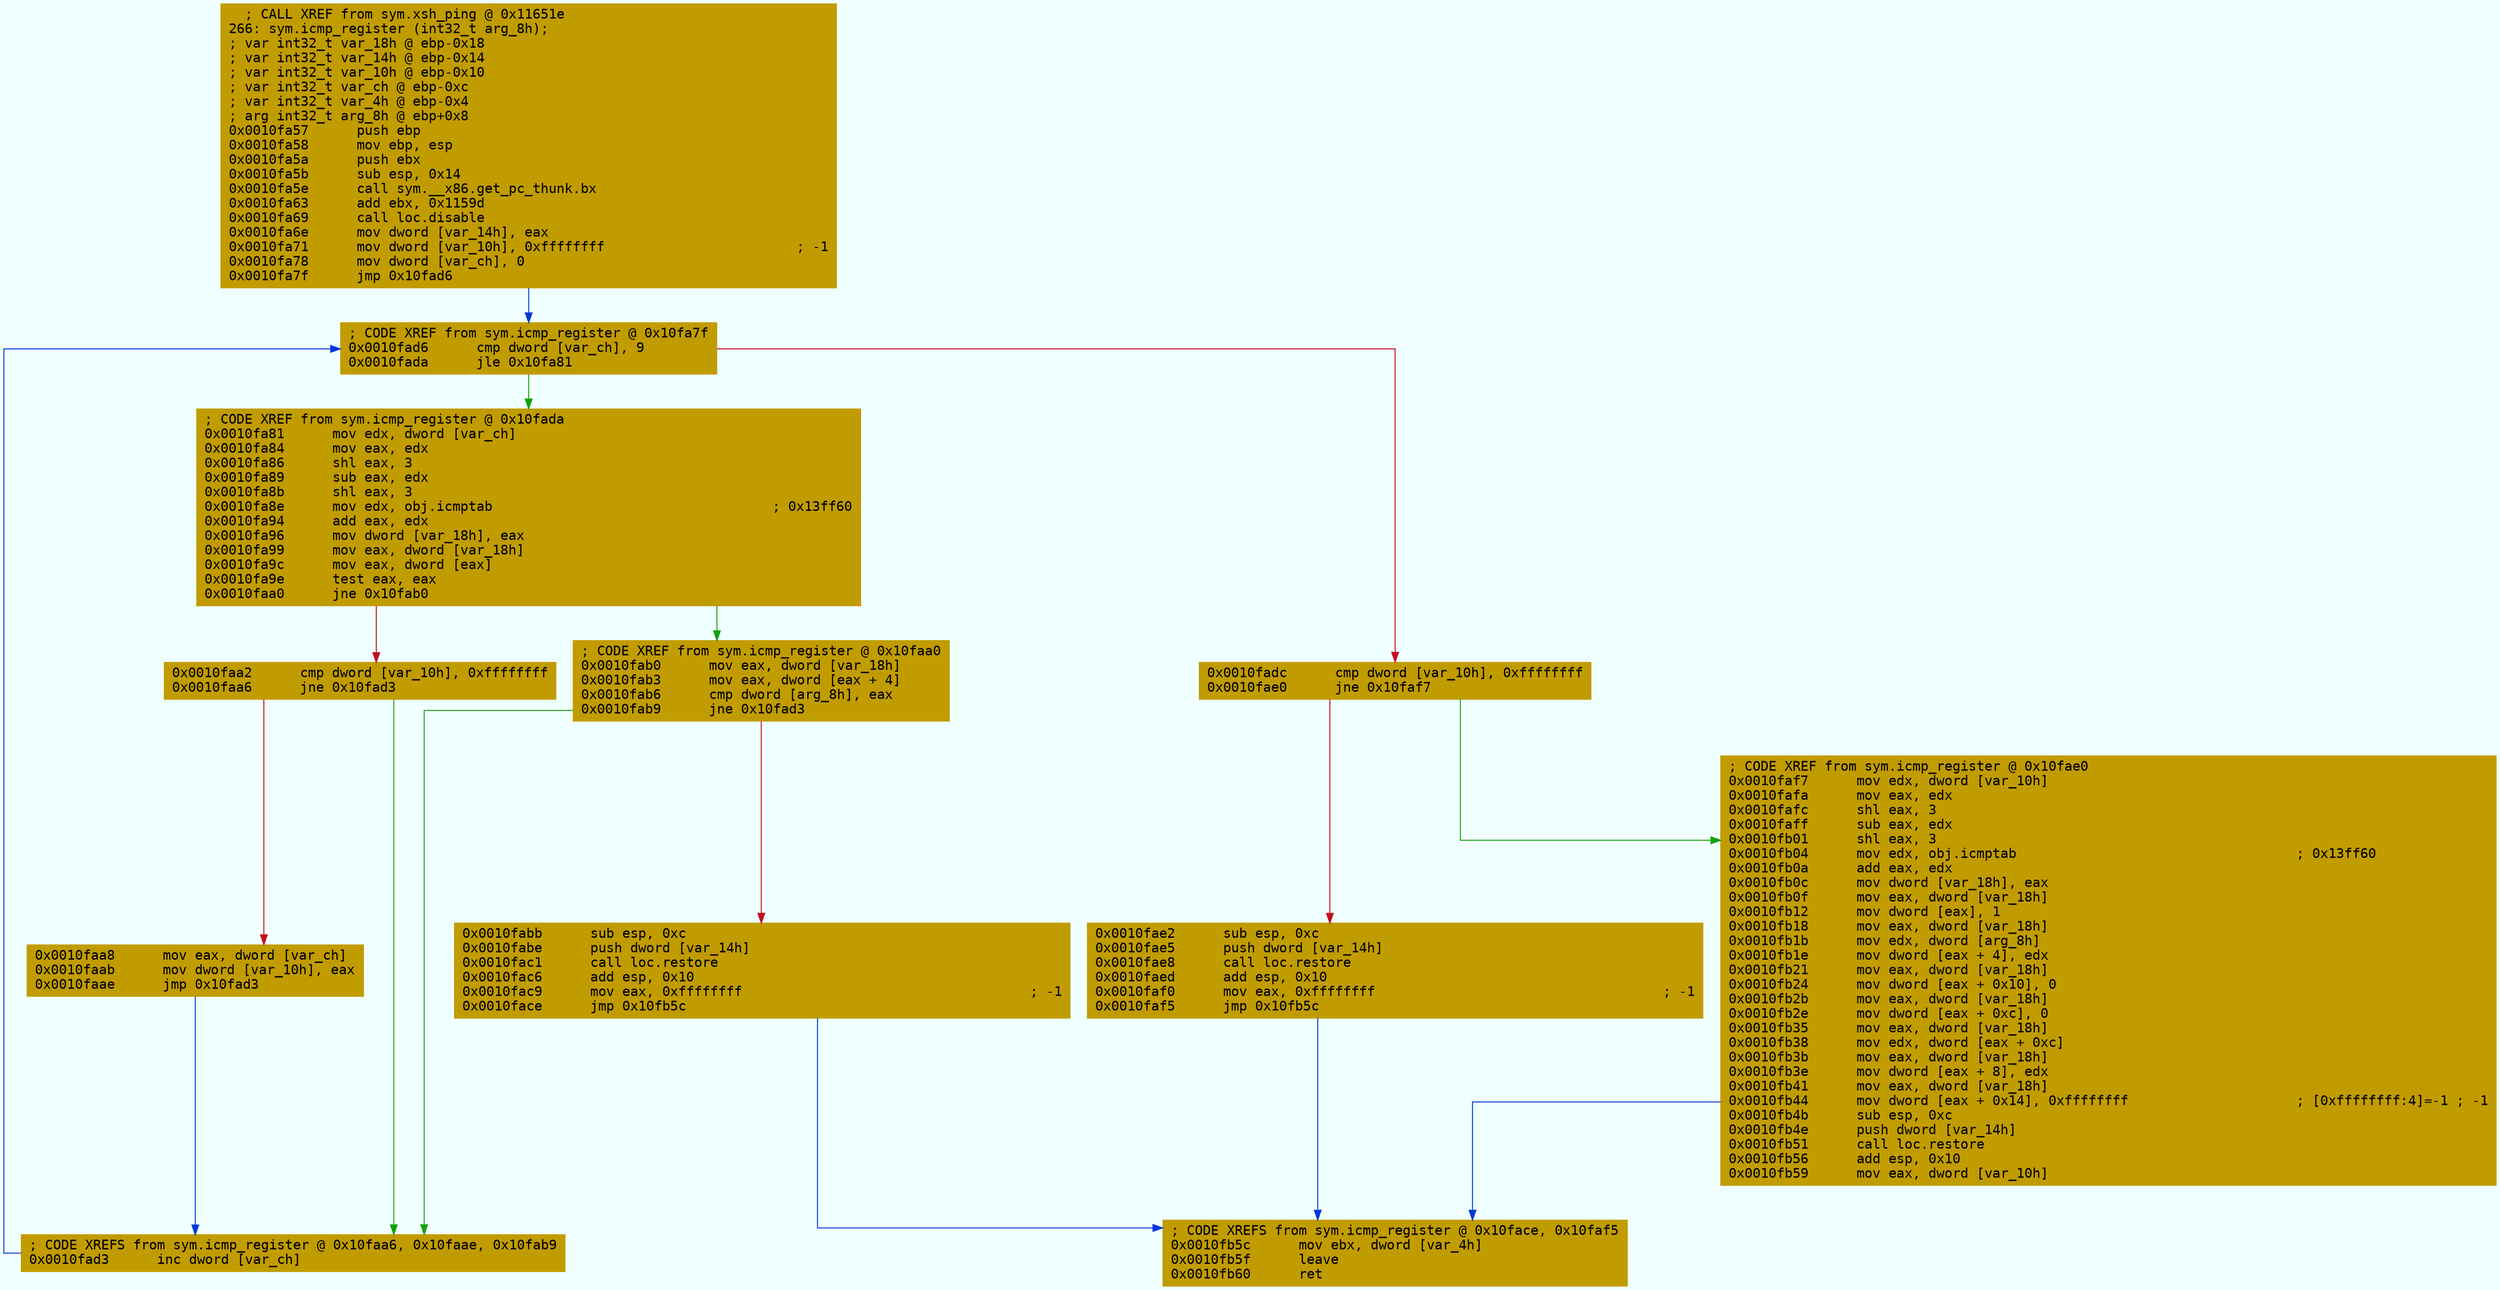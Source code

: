 digraph code {
	graph [bgcolor=azure fontsize=8 fontname="Courier" splines="ortho"];
	node [fillcolor=gray style=filled shape=box];
	edge [arrowhead="normal"];
	"0x0010fa57" [URL="sym.icmp_register/0x0010fa57", fillcolor="#c19c00",color="#c19c00", fontname="Courier",label="  ; CALL XREF from sym.xsh_ping @ 0x11651e\l266: sym.icmp_register (int32_t arg_8h);\l; var int32_t var_18h @ ebp-0x18\l; var int32_t var_14h @ ebp-0x14\l; var int32_t var_10h @ ebp-0x10\l; var int32_t var_ch @ ebp-0xc\l; var int32_t var_4h @ ebp-0x4\l; arg int32_t arg_8h @ ebp+0x8\l0x0010fa57      push ebp\l0x0010fa58      mov ebp, esp\l0x0010fa5a      push ebx\l0x0010fa5b      sub esp, 0x14\l0x0010fa5e      call sym.__x86.get_pc_thunk.bx\l0x0010fa63      add ebx, 0x1159d\l0x0010fa69      call loc.disable\l0x0010fa6e      mov dword [var_14h], eax\l0x0010fa71      mov dword [var_10h], 0xffffffff                        ; -1\l0x0010fa78      mov dword [var_ch], 0\l0x0010fa7f      jmp 0x10fad6\l"]
	"0x0010fa81" [URL="sym.icmp_register/0x0010fa81", fillcolor="#c19c00",color="#c19c00", fontname="Courier",label="; CODE XREF from sym.icmp_register @ 0x10fada\l0x0010fa81      mov edx, dword [var_ch]\l0x0010fa84      mov eax, edx\l0x0010fa86      shl eax, 3\l0x0010fa89      sub eax, edx\l0x0010fa8b      shl eax, 3\l0x0010fa8e      mov edx, obj.icmptab                                   ; 0x13ff60\l0x0010fa94      add eax, edx\l0x0010fa96      mov dword [var_18h], eax\l0x0010fa99      mov eax, dword [var_18h]\l0x0010fa9c      mov eax, dword [eax]\l0x0010fa9e      test eax, eax\l0x0010faa0      jne 0x10fab0\l"]
	"0x0010faa2" [URL="sym.icmp_register/0x0010faa2", fillcolor="#c19c00",color="#c19c00", fontname="Courier",label="0x0010faa2      cmp dword [var_10h], 0xffffffff\l0x0010faa6      jne 0x10fad3\l"]
	"0x0010faa8" [URL="sym.icmp_register/0x0010faa8", fillcolor="#c19c00",color="#c19c00", fontname="Courier",label="0x0010faa8      mov eax, dword [var_ch]\l0x0010faab      mov dword [var_10h], eax\l0x0010faae      jmp 0x10fad3\l"]
	"0x0010fab0" [URL="sym.icmp_register/0x0010fab0", fillcolor="#c19c00",color="#c19c00", fontname="Courier",label="; CODE XREF from sym.icmp_register @ 0x10faa0\l0x0010fab0      mov eax, dword [var_18h]\l0x0010fab3      mov eax, dword [eax + 4]\l0x0010fab6      cmp dword [arg_8h], eax\l0x0010fab9      jne 0x10fad3\l"]
	"0x0010fabb" [URL="sym.icmp_register/0x0010fabb", fillcolor="#c19c00",color="#c19c00", fontname="Courier",label="0x0010fabb      sub esp, 0xc\l0x0010fabe      push dword [var_14h]\l0x0010fac1      call loc.restore\l0x0010fac6      add esp, 0x10\l0x0010fac9      mov eax, 0xffffffff                                    ; -1\l0x0010face      jmp 0x10fb5c\l"]
	"0x0010fad3" [URL="sym.icmp_register/0x0010fad3", fillcolor="#c19c00",color="#c19c00", fontname="Courier",label="; CODE XREFS from sym.icmp_register @ 0x10faa6, 0x10faae, 0x10fab9\l0x0010fad3      inc dword [var_ch]\l"]
	"0x0010fad6" [URL="sym.icmp_register/0x0010fad6", fillcolor="#c19c00",color="#c19c00", fontname="Courier",label="; CODE XREF from sym.icmp_register @ 0x10fa7f\l0x0010fad6      cmp dword [var_ch], 9\l0x0010fada      jle 0x10fa81\l"]
	"0x0010fadc" [URL="sym.icmp_register/0x0010fadc", fillcolor="#c19c00",color="#c19c00", fontname="Courier",label="0x0010fadc      cmp dword [var_10h], 0xffffffff\l0x0010fae0      jne 0x10faf7\l"]
	"0x0010fae2" [URL="sym.icmp_register/0x0010fae2", fillcolor="#c19c00",color="#c19c00", fontname="Courier",label="0x0010fae2      sub esp, 0xc\l0x0010fae5      push dword [var_14h]\l0x0010fae8      call loc.restore\l0x0010faed      add esp, 0x10\l0x0010faf0      mov eax, 0xffffffff                                    ; -1\l0x0010faf5      jmp 0x10fb5c\l"]
	"0x0010faf7" [URL="sym.icmp_register/0x0010faf7", fillcolor="#c19c00",color="#c19c00", fontname="Courier",label="; CODE XREF from sym.icmp_register @ 0x10fae0\l0x0010faf7      mov edx, dword [var_10h]\l0x0010fafa      mov eax, edx\l0x0010fafc      shl eax, 3\l0x0010faff      sub eax, edx\l0x0010fb01      shl eax, 3\l0x0010fb04      mov edx, obj.icmptab                                   ; 0x13ff60\l0x0010fb0a      add eax, edx\l0x0010fb0c      mov dword [var_18h], eax\l0x0010fb0f      mov eax, dword [var_18h]\l0x0010fb12      mov dword [eax], 1\l0x0010fb18      mov eax, dword [var_18h]\l0x0010fb1b      mov edx, dword [arg_8h]\l0x0010fb1e      mov dword [eax + 4], edx\l0x0010fb21      mov eax, dword [var_18h]\l0x0010fb24      mov dword [eax + 0x10], 0\l0x0010fb2b      mov eax, dword [var_18h]\l0x0010fb2e      mov dword [eax + 0xc], 0\l0x0010fb35      mov eax, dword [var_18h]\l0x0010fb38      mov edx, dword [eax + 0xc]\l0x0010fb3b      mov eax, dword [var_18h]\l0x0010fb3e      mov dword [eax + 8], edx\l0x0010fb41      mov eax, dword [var_18h]\l0x0010fb44      mov dword [eax + 0x14], 0xffffffff                     ; [0xffffffff:4]=-1 ; -1\l0x0010fb4b      sub esp, 0xc\l0x0010fb4e      push dword [var_14h]\l0x0010fb51      call loc.restore\l0x0010fb56      add esp, 0x10\l0x0010fb59      mov eax, dword [var_10h]\l"]
	"0x0010fb5c" [URL="sym.icmp_register/0x0010fb5c", fillcolor="#c19c00",color="#c19c00", fontname="Courier",label="; CODE XREFS from sym.icmp_register @ 0x10face, 0x10faf5\l0x0010fb5c      mov ebx, dword [var_4h]\l0x0010fb5f      leave\l0x0010fb60      ret\l"]
        "0x0010fa57" -> "0x0010fad6" [color="#0037da"];
        "0x0010fa81" -> "0x0010fab0" [color="#13a10e"];
        "0x0010fa81" -> "0x0010faa2" [color="#c50f1f"];
        "0x0010faa2" -> "0x0010fad3" [color="#13a10e"];
        "0x0010faa2" -> "0x0010faa8" [color="#c50f1f"];
        "0x0010faa8" -> "0x0010fad3" [color="#0037da"];
        "0x0010fab0" -> "0x0010fad3" [color="#13a10e"];
        "0x0010fab0" -> "0x0010fabb" [color="#c50f1f"];
        "0x0010fabb" -> "0x0010fb5c" [color="#0037da"];
        "0x0010fad3" -> "0x0010fad6" [color="#0037da"];
        "0x0010fad6" -> "0x0010fa81" [color="#13a10e"];
        "0x0010fad6" -> "0x0010fadc" [color="#c50f1f"];
        "0x0010fadc" -> "0x0010faf7" [color="#13a10e"];
        "0x0010fadc" -> "0x0010fae2" [color="#c50f1f"];
        "0x0010fae2" -> "0x0010fb5c" [color="#0037da"];
        "0x0010faf7" -> "0x0010fb5c" [color="#0037da"];
}
